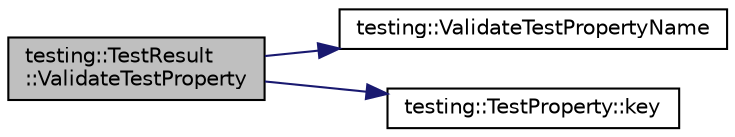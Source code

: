 digraph "testing::TestResult::ValidateTestProperty"
{
  edge [fontname="Helvetica",fontsize="10",labelfontname="Helvetica",labelfontsize="10"];
  node [fontname="Helvetica",fontsize="10",shape=record];
  rankdir="LR";
  Node120 [label="testing::TestResult\l::ValidateTestProperty",height=0.2,width=0.4,color="black", fillcolor="grey75", style="filled", fontcolor="black"];
  Node120 -> Node121 [color="midnightblue",fontsize="10",style="solid",fontname="Helvetica"];
  Node121 [label="testing::ValidateTestPropertyName",height=0.2,width=0.4,color="black", fillcolor="white", style="filled",URL="$d0/d75/namespacetesting.html#a4c9bd414747bf0563bfdb32a2307dcdf"];
  Node120 -> Node122 [color="midnightblue",fontsize="10",style="solid",fontname="Helvetica"];
  Node122 [label="testing::TestProperty::key",height=0.2,width=0.4,color="black", fillcolor="white", style="filled",URL="$d0/d27/classtesting_1_1_test_property.html#ad60435d4ad04ac030487d8998fc61c5f"];
}
